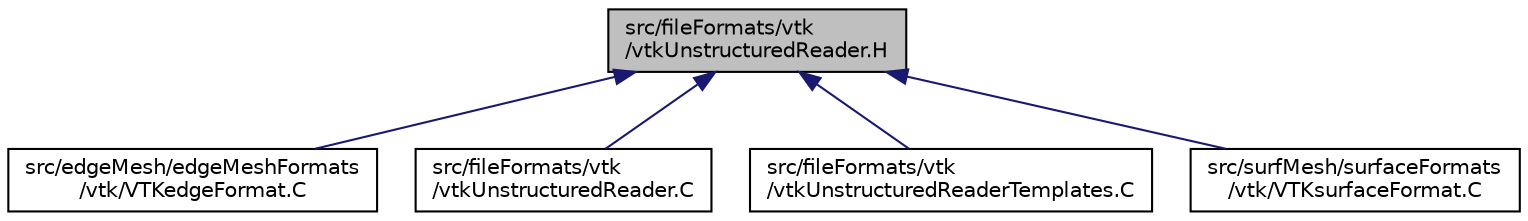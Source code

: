 digraph "src/fileFormats/vtk/vtkUnstructuredReader.H"
{
  bgcolor="transparent";
  edge [fontname="Helvetica",fontsize="10",labelfontname="Helvetica",labelfontsize="10"];
  node [fontname="Helvetica",fontsize="10",shape=record];
  Node1 [label="src/fileFormats/vtk\l/vtkUnstructuredReader.H",height=0.2,width=0.4,color="black", fillcolor="grey75", style="filled", fontcolor="black"];
  Node1 -> Node2 [dir="back",color="midnightblue",fontsize="10",style="solid",fontname="Helvetica"];
  Node2 [label="src/edgeMesh/edgeMeshFormats\l/vtk/VTKedgeFormat.C",height=0.2,width=0.4,color="black",URL="$a05084.html"];
  Node1 -> Node3 [dir="back",color="midnightblue",fontsize="10",style="solid",fontname="Helvetica"];
  Node3 [label="src/fileFormats/vtk\l/vtkUnstructuredReader.C",height=0.2,width=0.4,color="black",URL="$a05161.html"];
  Node1 -> Node4 [dir="back",color="midnightblue",fontsize="10",style="solid",fontname="Helvetica"];
  Node4 [label="src/fileFormats/vtk\l/vtkUnstructuredReaderTemplates.C",height=0.2,width=0.4,color="black",URL="$a05163.html"];
  Node1 -> Node5 [dir="back",color="midnightblue",fontsize="10",style="solid",fontname="Helvetica"];
  Node5 [label="src/surfMesh/surfaceFormats\l/vtk/VTKsurfaceFormat.C",height=0.2,width=0.4,color="black",URL="$a10026.html"];
}
